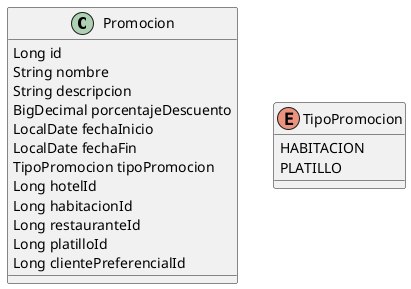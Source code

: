 @startuml
class Promocion {
  Long id
  String nombre
  String descripcion
  BigDecimal porcentajeDescuento
  LocalDate fechaInicio
  LocalDate fechaFin
  TipoPromocion tipoPromocion
  Long hotelId  
  Long habitacionId
  Long restauranteId 
  Long platilloId  
  Long clientePreferencialId  
}

enum TipoPromocion {
  HABITACION
  PLATILLO
}

@enduml
